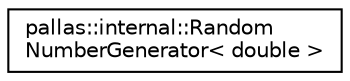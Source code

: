 digraph "Graphical Class Hierarchy"
{
  edge [fontname="Helvetica",fontsize="10",labelfontname="Helvetica",labelfontsize="10"];
  node [fontname="Helvetica",fontsize="10",shape=record];
  rankdir="LR";
  Node1 [label="pallas::internal::Random\lNumberGenerator\< double \>",height=0.2,width=0.4,color="black", fillcolor="white", style="filled",URL="$classpallas_1_1internal_1_1_random_number_generator.html"];
}
